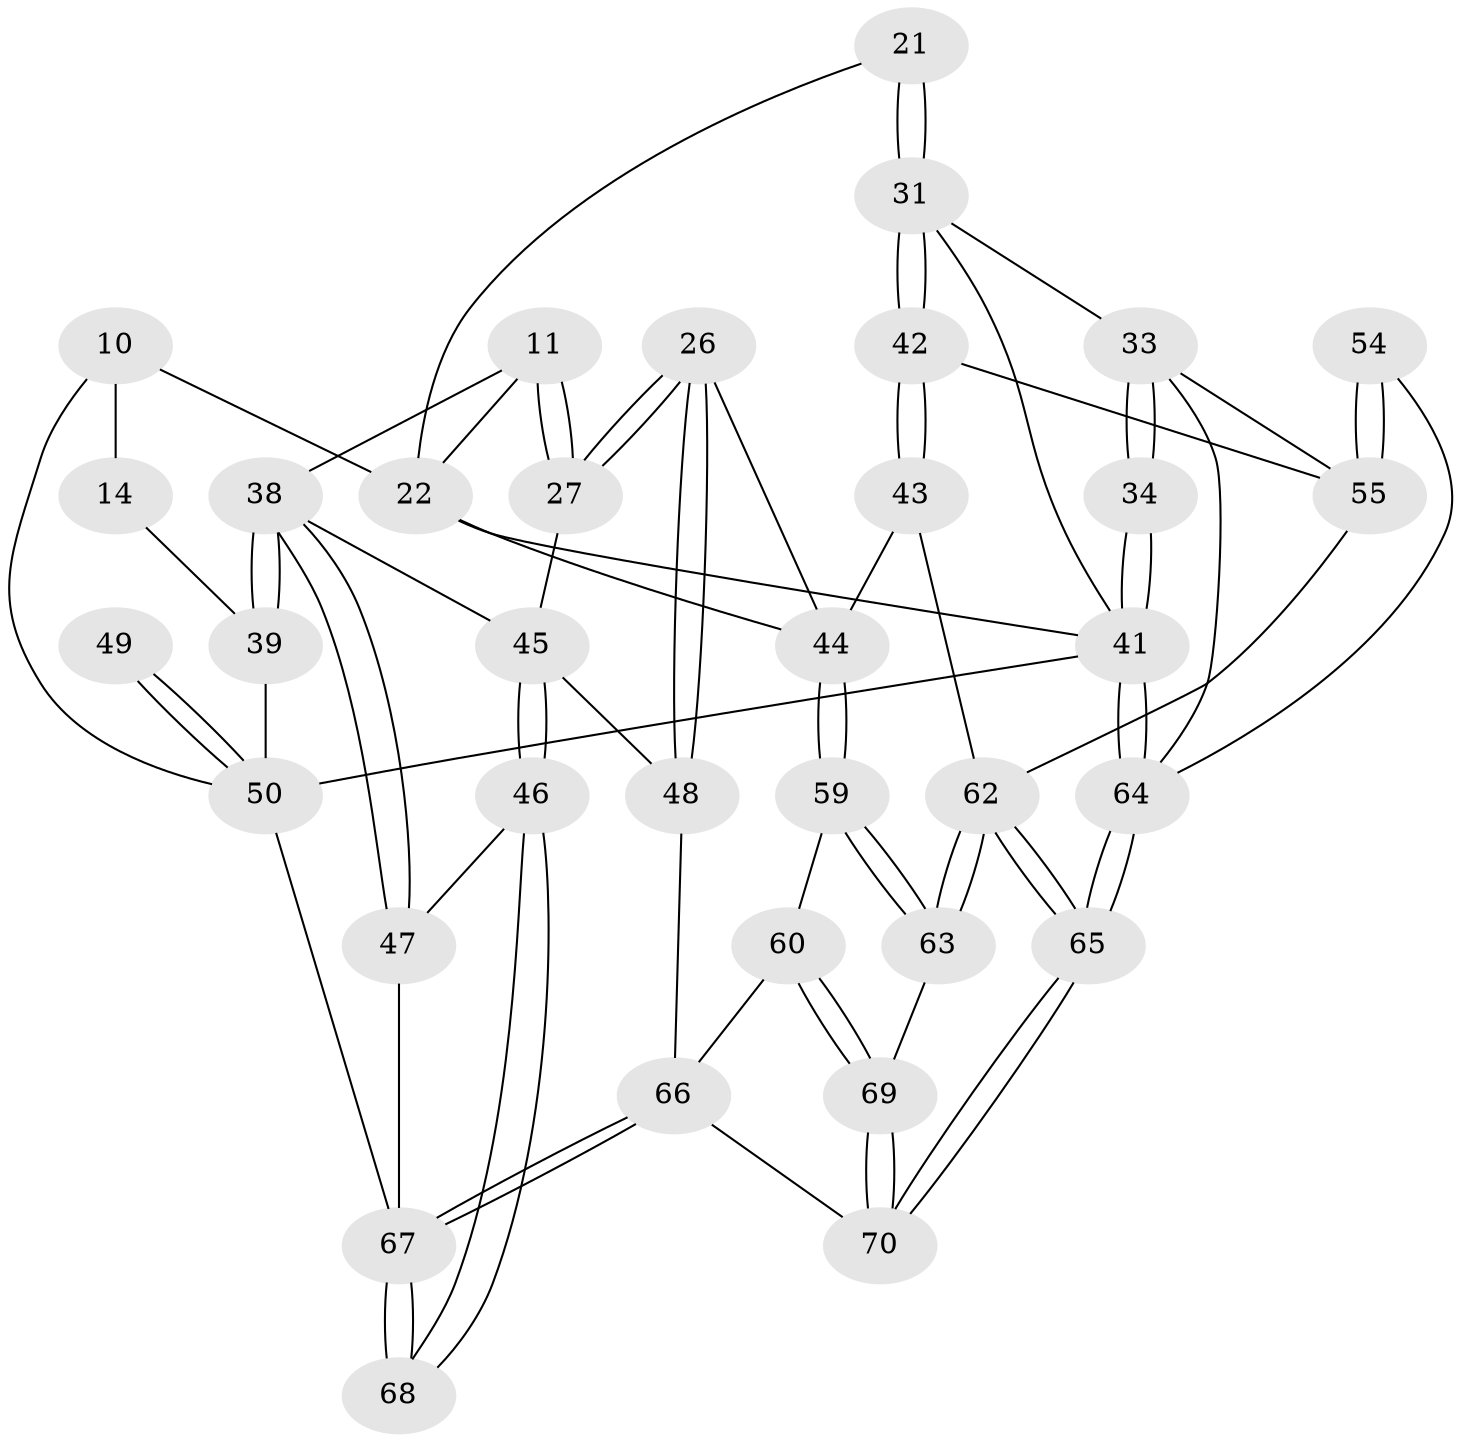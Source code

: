 // original degree distribution, {3: 0.02857142857142857, 5: 0.4857142857142857, 6: 0.22857142857142856, 4: 0.2571428571428571}
// Generated by graph-tools (version 1.1) at 2025/00/03/09/25 05:00:11]
// undirected, 35 vertices, 82 edges
graph export_dot {
graph [start="1"]
  node [color=gray90,style=filled];
  10 [pos="+0.30001753306195+0.2664258399935645",super="+4+9"];
  11 [pos="+0.38801674880016307+0.4182194453819055"];
  14 [pos="+0.15194533146295264+0.33611046119906896"];
  21 [pos="+0.6906468679753272+0.44458544369744596",super="+17"];
  22 [pos="+0.6113679214770903+0.5186339822261419",super="+8+6"];
  26 [pos="+0.4527522725093398+0.6551968593004053"];
  27 [pos="+0.3903917711071475+0.5233484982723589"];
  31 [pos="+0.7573048084934201+0.5994281061019202",super="+30"];
  33 [pos="+1+0.6516705963469601",super="+32"];
  34 [pos="+1+0.6442709461271668"];
  38 [pos="+0.16425066216757173+0.6912941784521489",super="+29+23+12"];
  39 [pos="+0.09710198957139805+0.648368987348575",super="+35+24"];
  41 [pos="+1+1",super="+2+19"];
  42 [pos="+0.7510104869475399+0.6434366351495749"];
  43 [pos="+0.7073725597433056+0.662876877392399"];
  44 [pos="+0.6880573401865601+0.6623171160535682",super="+25"];
  45 [pos="+0.36742594921997207+0.7124187960004923",super="+28"];
  46 [pos="+0.3423634758856027+0.7321884117802495"];
  47 [pos="+0.17489173331708288+0.7154939671412931"];
  48 [pos="+0.4459842954415969+0.6727940084844256"];
  49 [pos="+0+0.756129653888352"];
  50 [pos="+0+1",super="+3+37+40"];
  54 [pos="+0.8674485340090596+0.752267970475551"];
  55 [pos="+0.8107958704160686+0.7963513579430551",super="+52+51"];
  59 [pos="+0.6429718011488487+0.762274686007937"];
  60 [pos="+0.507348951909134+0.7667032077257782"];
  62 [pos="+0.7631164351165564+0.8816307988288578",super="+58"];
  63 [pos="+0.6727647929546593+0.8178463088096076"];
  64 [pos="+1+1",super="+53"];
  65 [pos="+0.8202339322914785+1"];
  66 [pos="+0.37524186795560116+1",super="+61"];
  67 [pos="+0.3184672033392082+1",super="+57+56"];
  68 [pos="+0.33175955833082654+0.7986740163720069"];
  69 [pos="+0.569303701646837+0.8508274611423255"];
  70 [pos="+0.6047164054681029+1"];
  10 -- 14;
  10 -- 50;
  10 -- 22;
  11 -- 27;
  11 -- 27;
  11 -- 38;
  11 -- 22;
  14 -- 39 [weight=2];
  21 -- 22 [weight=2];
  21 -- 31 [weight=2];
  21 -- 31;
  22 -- 41;
  22 -- 44;
  26 -- 27;
  26 -- 27;
  26 -- 48;
  26 -- 48;
  26 -- 44;
  27 -- 45;
  31 -- 42;
  31 -- 42;
  31 -- 41;
  31 -- 33;
  33 -- 34;
  33 -- 34;
  33 -- 55;
  33 -- 64;
  34 -- 41 [weight=2];
  34 -- 41;
  38 -- 39 [weight=3];
  38 -- 39;
  38 -- 47;
  38 -- 47;
  38 -- 45;
  39 -- 50 [weight=3];
  41 -- 64;
  41 -- 64;
  41 -- 50 [weight=2];
  42 -- 43;
  42 -- 43;
  42 -- 55;
  43 -- 44;
  43 -- 62;
  44 -- 59;
  44 -- 59;
  45 -- 46;
  45 -- 46;
  45 -- 48;
  46 -- 47;
  46 -- 68;
  46 -- 68;
  47 -- 67;
  48 -- 66;
  49 -- 50 [weight=3];
  49 -- 50;
  50 -- 67;
  54 -- 55 [weight=2];
  54 -- 55;
  54 -- 64;
  55 -- 62;
  59 -- 60;
  59 -- 63;
  59 -- 63;
  60 -- 69;
  60 -- 69;
  60 -- 66;
  62 -- 63;
  62 -- 63;
  62 -- 65;
  62 -- 65;
  63 -- 69;
  64 -- 65;
  64 -- 65;
  65 -- 70;
  65 -- 70;
  66 -- 67;
  66 -- 67;
  66 -- 70;
  67 -- 68 [weight=2];
  67 -- 68;
  69 -- 70;
  69 -- 70;
}
